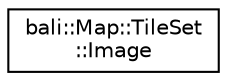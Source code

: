 digraph "Graphical Class Hierarchy"
{
  edge [fontname="Helvetica",fontsize="10",labelfontname="Helvetica",labelfontsize="10"];
  node [fontname="Helvetica",fontsize="10",shape=record];
  rankdir="LR";
  Node1 [label="bali::Map::TileSet\l::Image",height=0.2,width=0.4,color="black", fillcolor="white", style="filled",URL="$structbali_1_1_map_1_1_tile_set_1_1_image.html"];
}
